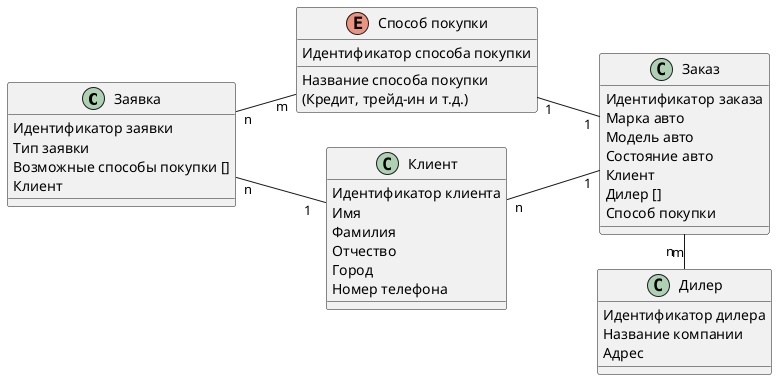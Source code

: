 @startuml Автоспот: логическая модель данных заказа

left to right direction

class "Заявка" as Application {
    Идентификатор заявки
    Тип заявки
    Возможные способы покупки []
    Клиент
}

enum "Способ покупки" as PaymentType {
    Идентификатор способа покупки
    Название способа покупки\n(Кредит, трейд-ин и т.д.)
}

class "Клиент" as Customer {
    Идентификатор клиента
    Имя
    Фамилия
    Отчество
    Город
    Номер телефона
}

class "Заказ" as Order {
    Идентификатор заказа
    Марка авто
    Модель авто
    Состояние авто
    Клиент
    Дилер []
    Способ покупки 
}

class "Дилер" as Dealer {
    Идентификатор дилера
    Название компании
    Адрес
}

Application "n" -- "1  " Customer
Application "n" -- "m" PaymentType
PaymentType  "1" -- "1" Order
Customer "n" -- "1" Order 
Order "n   " -right- "m" Dealer


@enduml